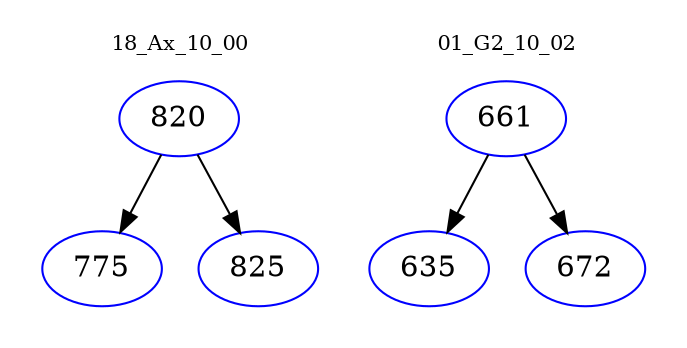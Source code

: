 digraph{
subgraph cluster_0 {
color = white
label = "18_Ax_10_00";
fontsize=10;
T0_820 [label="820", color="blue"]
T0_820 -> T0_775 [color="black"]
T0_775 [label="775", color="blue"]
T0_820 -> T0_825 [color="black"]
T0_825 [label="825", color="blue"]
}
subgraph cluster_1 {
color = white
label = "01_G2_10_02";
fontsize=10;
T1_661 [label="661", color="blue"]
T1_661 -> T1_635 [color="black"]
T1_635 [label="635", color="blue"]
T1_661 -> T1_672 [color="black"]
T1_672 [label="672", color="blue"]
}
}
